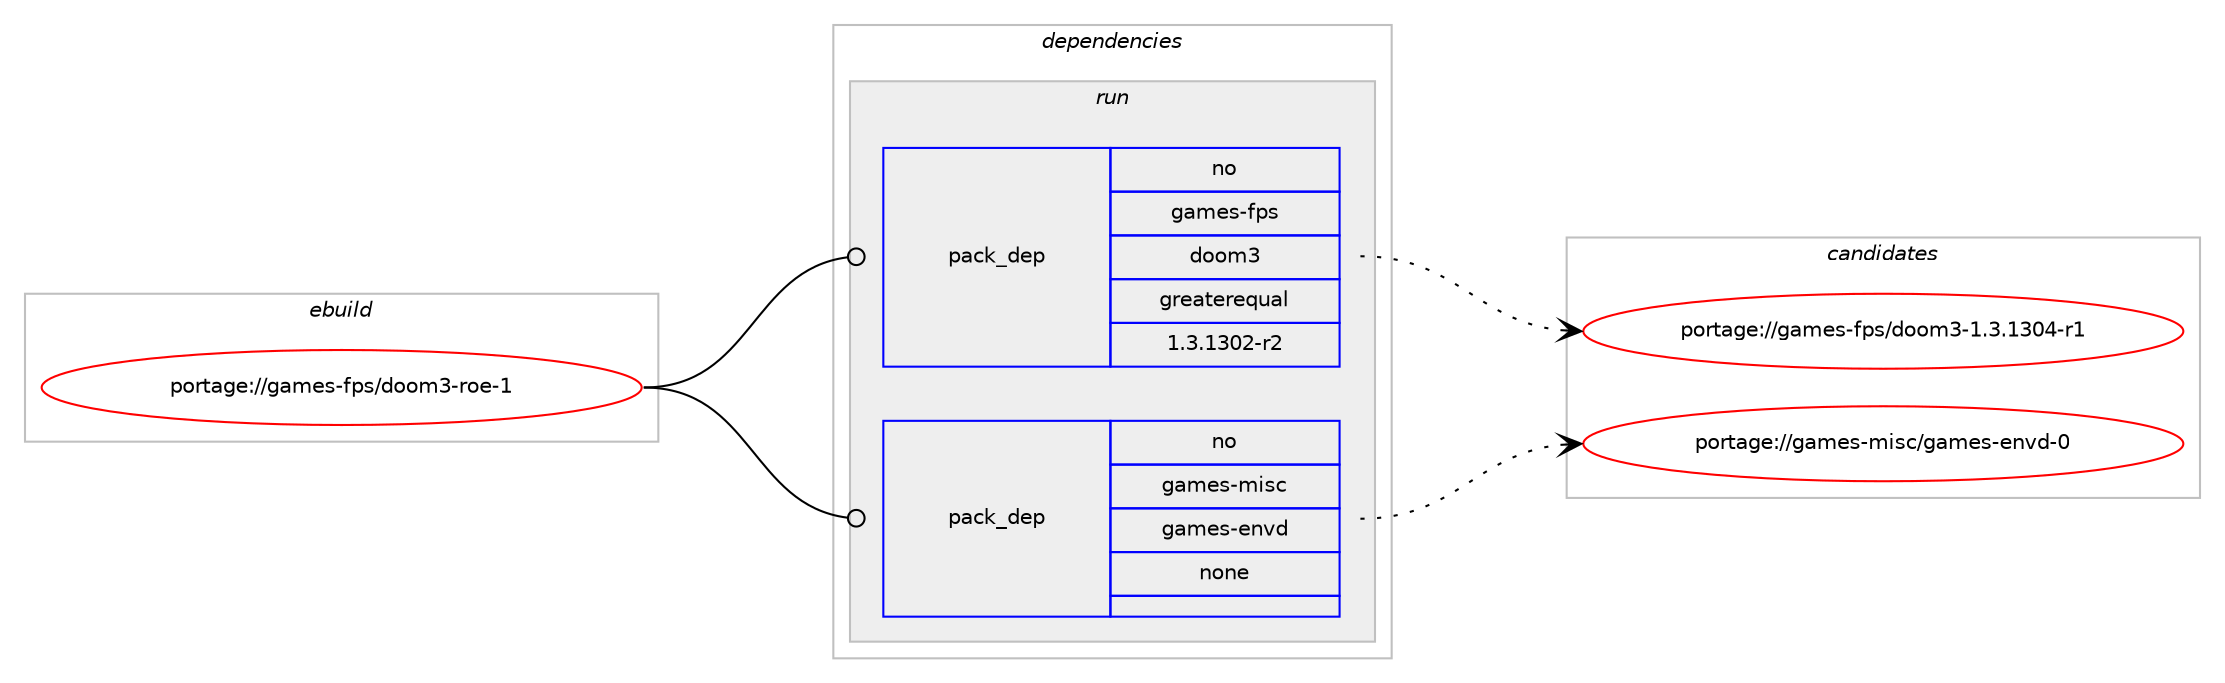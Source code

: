 digraph prolog {

# *************
# Graph options
# *************

newrank=true;
concentrate=true;
compound=true;
graph [rankdir=LR,fontname=Helvetica,fontsize=10,ranksep=1.5];#, ranksep=2.5, nodesep=0.2];
edge  [arrowhead=vee];
node  [fontname=Helvetica,fontsize=10];

# **********
# The ebuild
# **********

subgraph cluster_leftcol {
color=gray;
rank=same;
label=<<i>ebuild</i>>;
id [label="portage://games-fps/doom3-roe-1", color=red, width=4, href="../games-fps/doom3-roe-1.svg"];
}

# ****************
# The dependencies
# ****************

subgraph cluster_midcol {
color=gray;
label=<<i>dependencies</i>>;
subgraph cluster_compile {
fillcolor="#eeeeee";
style=filled;
label=<<i>compile</i>>;
}
subgraph cluster_compileandrun {
fillcolor="#eeeeee";
style=filled;
label=<<i>compile and run</i>>;
}
subgraph cluster_run {
fillcolor="#eeeeee";
style=filled;
label=<<i>run</i>>;
subgraph pack195693 {
dependency272722 [label=<<TABLE BORDER="0" CELLBORDER="1" CELLSPACING="0" CELLPADDING="4" WIDTH="220"><TR><TD ROWSPAN="6" CELLPADDING="30">pack_dep</TD></TR><TR><TD WIDTH="110">no</TD></TR><TR><TD>games-fps</TD></TR><TR><TD>doom3</TD></TR><TR><TD>greaterequal</TD></TR><TR><TD>1.3.1302-r2</TD></TR></TABLE>>, shape=none, color=blue];
}
id:e -> dependency272722:w [weight=20,style="solid",arrowhead="odot"];
subgraph pack195694 {
dependency272723 [label=<<TABLE BORDER="0" CELLBORDER="1" CELLSPACING="0" CELLPADDING="4" WIDTH="220"><TR><TD ROWSPAN="6" CELLPADDING="30">pack_dep</TD></TR><TR><TD WIDTH="110">no</TD></TR><TR><TD>games-misc</TD></TR><TR><TD>games-envd</TD></TR><TR><TD>none</TD></TR><TR><TD></TD></TR></TABLE>>, shape=none, color=blue];
}
id:e -> dependency272723:w [weight=20,style="solid",arrowhead="odot"];
}
}

# **************
# The candidates
# **************

subgraph cluster_choices {
rank=same;
color=gray;
label=<<i>candidates</i>>;

subgraph choice195693 {
color=black;
nodesep=1;
choiceportage103971091011154510211211547100111111109514549465146495148524511449 [label="portage://games-fps/doom3-1.3.1304-r1", color=red, width=4,href="../games-fps/doom3-1.3.1304-r1.svg"];
dependency272722:e -> choiceportage103971091011154510211211547100111111109514549465146495148524511449:w [style=dotted,weight="100"];
}
subgraph choice195694 {
color=black;
nodesep=1;
choiceportage1039710910111545109105115994710397109101115451011101181004548 [label="portage://games-misc/games-envd-0", color=red, width=4,href="../games-misc/games-envd-0.svg"];
dependency272723:e -> choiceportage1039710910111545109105115994710397109101115451011101181004548:w [style=dotted,weight="100"];
}
}

}
